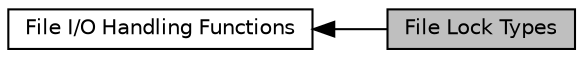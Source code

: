 digraph "File Lock Types"
{
  edge [fontname="Helvetica",fontsize="10",labelfontname="Helvetica",labelfontsize="10"];
  node [fontname="Helvetica",fontsize="10",shape=record];
  rankdir=LR;
  Node0 [label="File Lock Types",height=0.2,width=0.4,color="black", fillcolor="grey75", style="filled", fontcolor="black"];
  Node1 [label="File I/O Handling Functions",height=0.2,width=0.4,color="black", fillcolor="white", style="filled",URL="$group__apr__file__io.html"];
  Node1->Node0 [shape=plaintext, dir="back", style="solid"];
}
